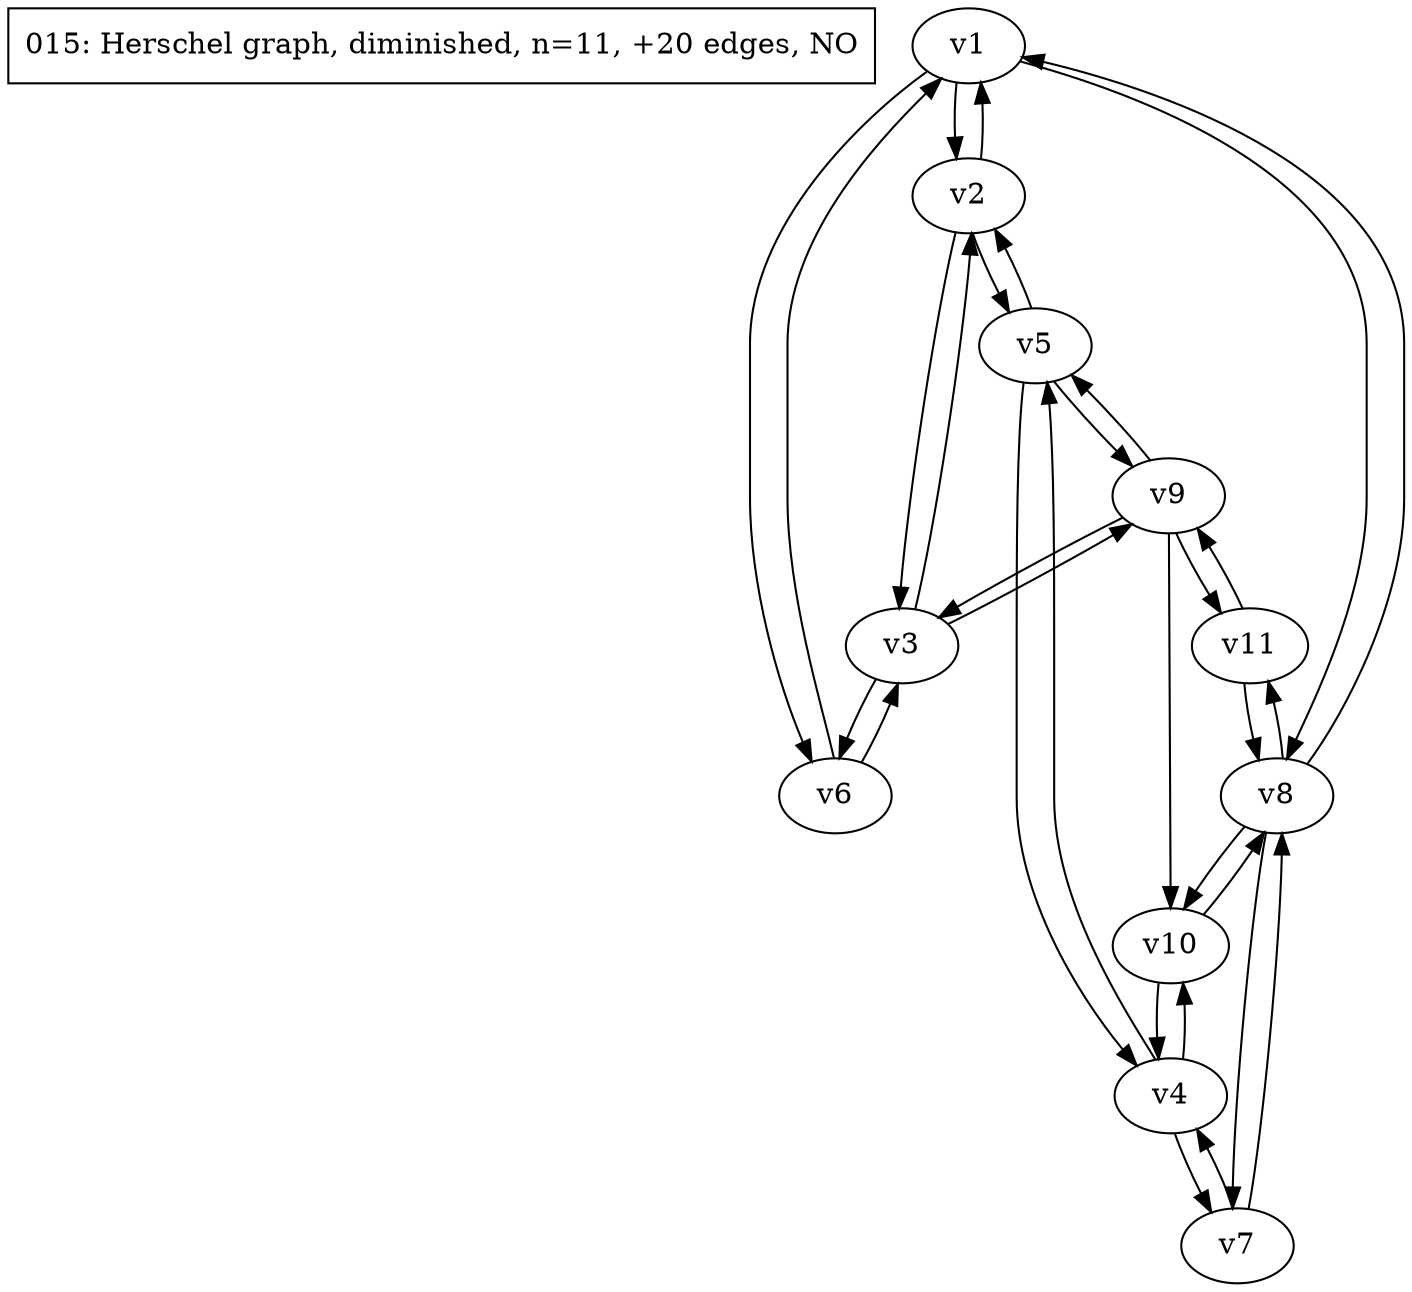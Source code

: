 digraph test015 {
	d[label="015: Herschel graph, diminished, n=11, +20 edges, NO" shape=box]
	v1
	v2
	v3
	v4
	v5
	v6
	v7
	v8
	v9
	v10
	v11
	v5 -> v4;
	v10 -> v8;
	v2 -> v1;
	v2 -> v3;
	v1 -> v6;
	v4 -> v5;
	v4 -> v7;
	v2 -> v5;
	v8 -> v10;
	v7 -> v8;
	v5 -> v2;
	v1 -> v8;
	v3 -> v2;
	v11 -> v9;
	v6 -> v3;
	v10 -> v4;
	v8 -> v11;
	v3 -> v6;
	v9 -> v10;
	v8 -> v7;
	v9 -> v11;
	v5 -> v9;
	v9 -> v3;
	v7 -> v4;
	v1 -> v2;
	v3 -> v9;
	v8 -> v1;
	v11 -> v8;
	v4 -> v10;
	v9 -> v5;
	v6 -> v1;
}
